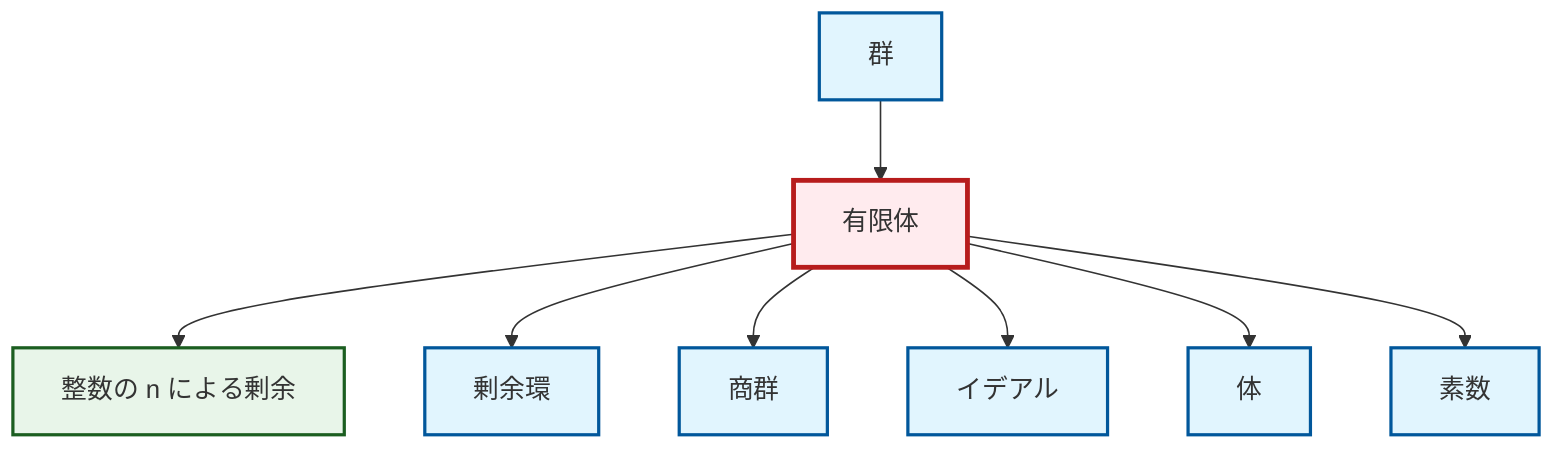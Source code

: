 graph TD
    classDef definition fill:#e1f5fe,stroke:#01579b,stroke-width:2px
    classDef theorem fill:#f3e5f5,stroke:#4a148c,stroke-width:2px
    classDef axiom fill:#fff3e0,stroke:#e65100,stroke-width:2px
    classDef example fill:#e8f5e9,stroke:#1b5e20,stroke-width:2px
    classDef current fill:#ffebee,stroke:#b71c1c,stroke-width:3px
    def-ideal["イデアル"]:::definition
    def-quotient-ring["剰余環"]:::definition
    ex-finite-field["有限体"]:::example
    ex-quotient-integers-mod-n["整数の n による剰余"]:::example
    def-prime["素数"]:::definition
    def-quotient-group["商群"]:::definition
    def-group["群"]:::definition
    def-field["体"]:::definition
    ex-finite-field --> ex-quotient-integers-mod-n
    ex-finite-field --> def-quotient-ring
    ex-finite-field --> def-quotient-group
    ex-finite-field --> def-ideal
    ex-finite-field --> def-field
    def-group --> ex-finite-field
    ex-finite-field --> def-prime
    class ex-finite-field current